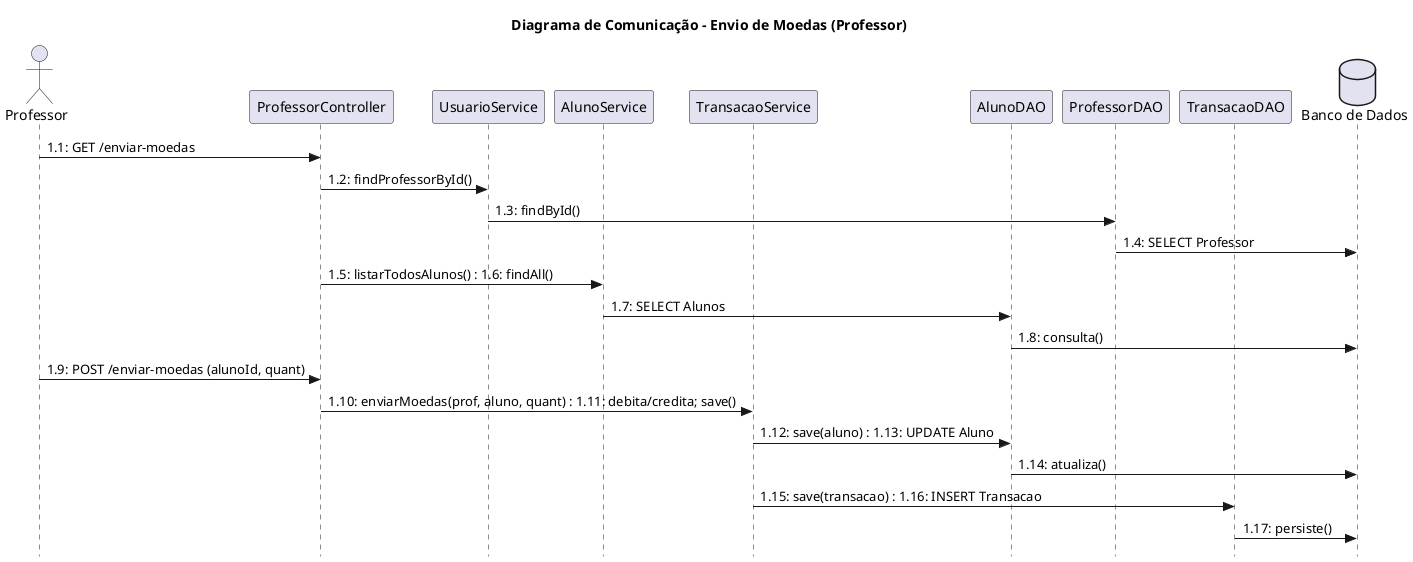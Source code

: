 @startuml Envio de Moedas
skinparam handwritten false
skinparam style strictuml

title Diagrama de Comunicação - Envio de Moedas (Professor)

actor Professor as professor

participant ProfessorController as pc
participant UsuarioService as us
participant AlunoService as as
participant TransacaoService as ts
participant AlunoDAO as adao
participant ProfessorDAO as pdao
participant TransacaoDAO as tdao

database "Banco de Dados" as db

professor -> pc : 1.1: GET /enviar-moedas
pc -> us : 1.2: findProfessorById()
us -> pdao : 1.3: findById()
pdao -> db : 1.4: SELECT Professor
pc -> as : 1.5: listarTodosAlunos() : 1.6: findAll()
as -> adao : 1.7: SELECT Alunos
adao -> db : 1.8: consulta()
professor -> pc : 1.9: POST /enviar-moedas (alunoId, quant)
pc -> ts : 1.10: enviarMoedas(prof, aluno, quant) : 1.11: debita/credita; save()
ts -> adao : 1.12: save(aluno) : 1.13: UPDATE Aluno
adao -> db : 1.14: atualiza()
ts -> tdao : 1.15: save(transacao) : 1.16: INSERT Transacao
tdao -> db : 1.17: persiste()
@enduml
